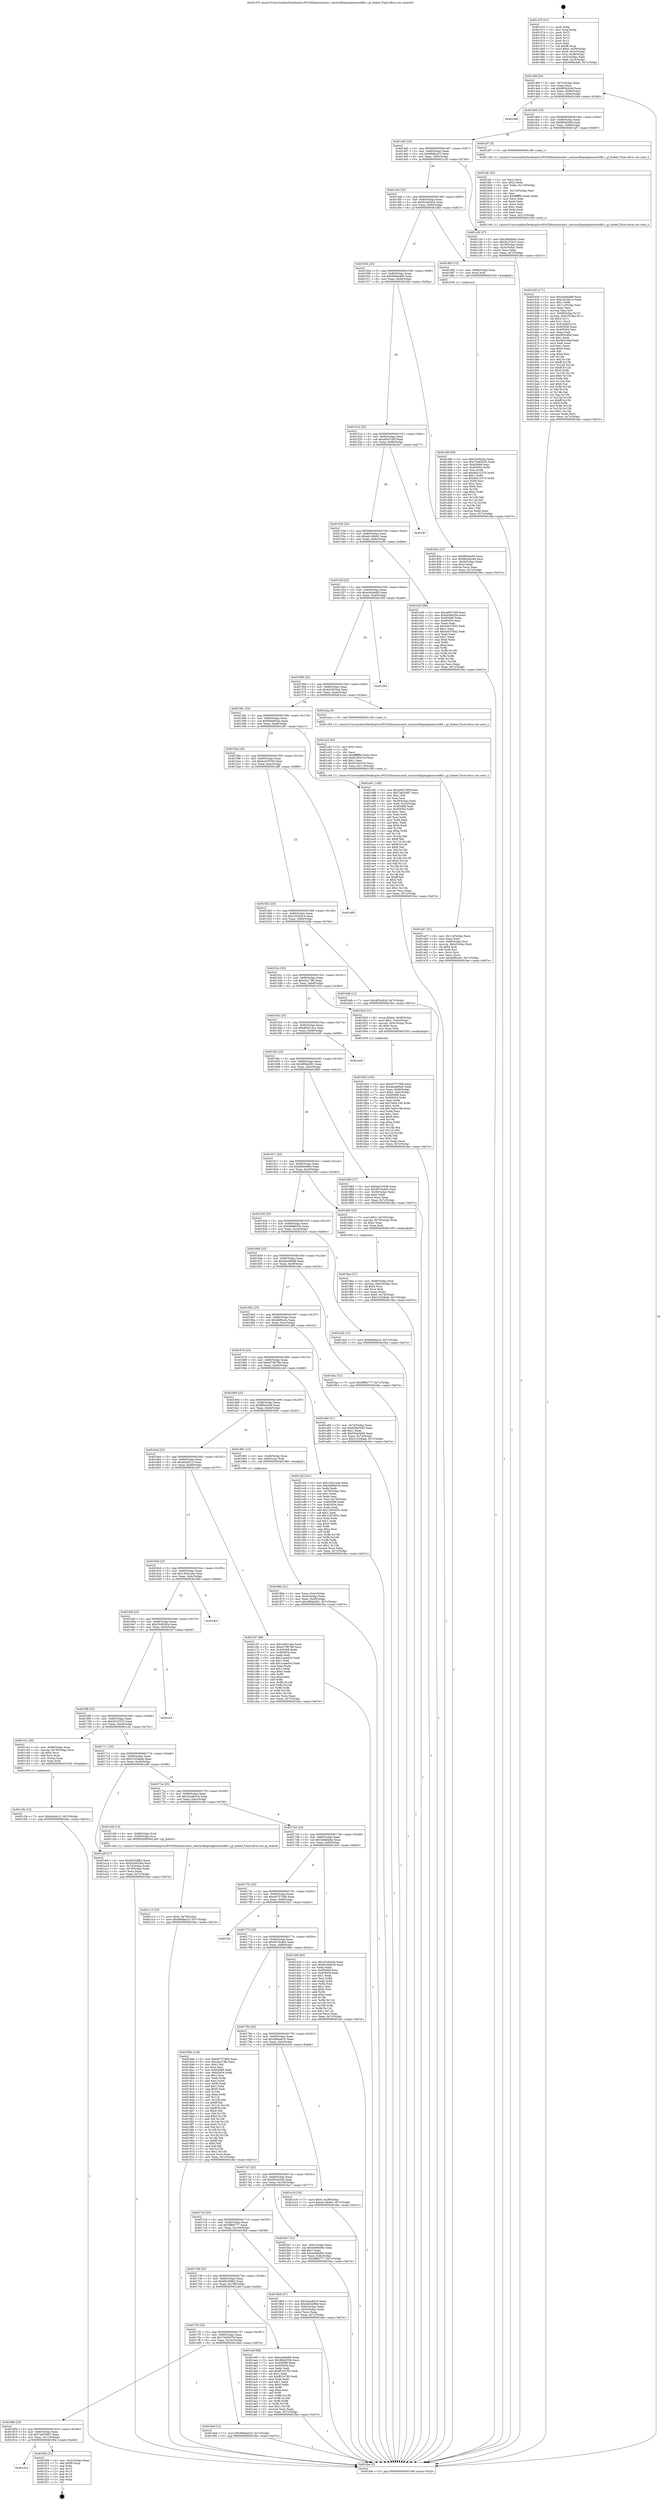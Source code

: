 digraph "0x401470" {
  label = "0x401470 (/mnt/c/Users/mathe/Desktop/tcc/POCII/binaries/extr_reactosdllopenglmesavbfill.c_gl_Indexf_Final-ollvm.out::main(0))"
  labelloc = "t"
  node[shape=record]

  Entry [label="",width=0.3,height=0.3,shape=circle,fillcolor=black,style=filled]
  "0x40149f" [label="{
     0x40149f [26]\l
     | [instrs]\l
     &nbsp;&nbsp;0x40149f \<+3\>: mov -0x7c(%rbp),%eax\l
     &nbsp;&nbsp;0x4014a2 \<+2\>: mov %eax,%ecx\l
     &nbsp;&nbsp;0x4014a4 \<+6\>: sub $0x883a3c6d,%ecx\l
     &nbsp;&nbsp;0x4014aa \<+3\>: mov %eax,-0x80(%rbp)\l
     &nbsp;&nbsp;0x4014ad \<+6\>: mov %ecx,-0x84(%rbp)\l
     &nbsp;&nbsp;0x4014b3 \<+6\>: je 0000000000401849 \<main+0x3d9\>\l
  }"]
  "0x401849" [label="{
     0x401849\l
  }", style=dashed]
  "0x4014b9" [label="{
     0x4014b9 [25]\l
     | [instrs]\l
     &nbsp;&nbsp;0x4014b9 \<+5\>: jmp 00000000004014be \<main+0x4e\>\l
     &nbsp;&nbsp;0x4014be \<+3\>: mov -0x80(%rbp),%eax\l
     &nbsp;&nbsp;0x4014c1 \<+5\>: sub $0x88d205fe,%eax\l
     &nbsp;&nbsp;0x4014c6 \<+6\>: mov %eax,-0x88(%rbp)\l
     &nbsp;&nbsp;0x4014cc \<+6\>: je 0000000000401af7 \<main+0x687\>\l
  }"]
  Exit [label="",width=0.3,height=0.3,shape=circle,fillcolor=black,style=filled,peripheries=2]
  "0x401af7" [label="{
     0x401af7 [5]\l
     | [instrs]\l
     &nbsp;&nbsp;0x401af7 \<+5\>: call 0000000000401160 \<next_i\>\l
     | [calls]\l
     &nbsp;&nbsp;0x401160 \{1\} (/mnt/c/Users/mathe/Desktop/tcc/POCII/binaries/extr_reactosdllopenglmesavbfill.c_gl_Indexf_Final-ollvm.out::next_i)\l
  }"]
  "0x4014d2" [label="{
     0x4014d2 [25]\l
     | [instrs]\l
     &nbsp;&nbsp;0x4014d2 \<+5\>: jmp 00000000004014d7 \<main+0x67\>\l
     &nbsp;&nbsp;0x4014d7 \<+3\>: mov -0x80(%rbp),%eax\l
     &nbsp;&nbsp;0x4014da \<+5\>: sub $0x89dfae23,%eax\l
     &nbsp;&nbsp;0x4014df \<+6\>: mov %eax,-0x8c(%rbp)\l
     &nbsp;&nbsp;0x4014e5 \<+6\>: je 0000000000401c26 \<main+0x7b6\>\l
  }"]
  "0x401824" [label="{
     0x401824\l
  }", style=dashed]
  "0x401c26" [label="{
     0x401c26 [27]\l
     | [instrs]\l
     &nbsp;&nbsp;0x401c26 \<+5\>: mov $0x3e6dde0a,%eax\l
     &nbsp;&nbsp;0x401c2b \<+5\>: mov $0x2fc33323,%ecx\l
     &nbsp;&nbsp;0x401c30 \<+3\>: mov -0x78(%rbp),%edx\l
     &nbsp;&nbsp;0x401c33 \<+3\>: cmp -0x5c(%rbp),%edx\l
     &nbsp;&nbsp;0x401c36 \<+3\>: cmovl %ecx,%eax\l
     &nbsp;&nbsp;0x401c39 \<+3\>: mov %eax,-0x7c(%rbp)\l
     &nbsp;&nbsp;0x401c3c \<+5\>: jmp 0000000000401fee \<main+0xb7e\>\l
  }"]
  "0x4014eb" [label="{
     0x4014eb [25]\l
     | [instrs]\l
     &nbsp;&nbsp;0x4014eb \<+5\>: jmp 00000000004014f0 \<main+0x80\>\l
     &nbsp;&nbsp;0x4014f0 \<+3\>: mov -0x80(%rbp),%eax\l
     &nbsp;&nbsp;0x4014f3 \<+5\>: sub $0x8c30d454,%eax\l
     &nbsp;&nbsp;0x4014f8 \<+6\>: mov %eax,-0x90(%rbp)\l
     &nbsp;&nbsp;0x4014fe \<+6\>: je 0000000000401d83 \<main+0x913\>\l
  }"]
  "0x401f0d" [label="{
     0x401f0d [21]\l
     | [instrs]\l
     &nbsp;&nbsp;0x401f0d \<+3\>: mov -0x2c(%rbp),%eax\l
     &nbsp;&nbsp;0x401f10 \<+7\>: add $0xf8,%rsp\l
     &nbsp;&nbsp;0x401f17 \<+1\>: pop %rbx\l
     &nbsp;&nbsp;0x401f18 \<+2\>: pop %r12\l
     &nbsp;&nbsp;0x401f1a \<+2\>: pop %r13\l
     &nbsp;&nbsp;0x401f1c \<+2\>: pop %r14\l
     &nbsp;&nbsp;0x401f1e \<+2\>: pop %r15\l
     &nbsp;&nbsp;0x401f20 \<+1\>: pop %rbp\l
     &nbsp;&nbsp;0x401f21 \<+1\>: ret\l
  }"]
  "0x401d83" [label="{
     0x401d83 [12]\l
     | [instrs]\l
     &nbsp;&nbsp;0x401d83 \<+4\>: mov -0x68(%rbp),%rax\l
     &nbsp;&nbsp;0x401d87 \<+3\>: mov %rax,%rdi\l
     &nbsp;&nbsp;0x401d8a \<+5\>: call 0000000000401030 \<free@plt\>\l
     | [calls]\l
     &nbsp;&nbsp;0x401030 \{1\} (unknown)\l
  }"]
  "0x401504" [label="{
     0x401504 [25]\l
     | [instrs]\l
     &nbsp;&nbsp;0x401504 \<+5\>: jmp 0000000000401509 \<main+0x99\>\l
     &nbsp;&nbsp;0x401509 \<+3\>: mov -0x80(%rbp),%eax\l
     &nbsp;&nbsp;0x40150c \<+5\>: sub $0x9496edd0,%eax\l
     &nbsp;&nbsp;0x401511 \<+6\>: mov %eax,-0x94(%rbp)\l
     &nbsp;&nbsp;0x401517 \<+6\>: je 000000000040182e \<main+0x3be\>\l
  }"]
  "0x40180b" [label="{
     0x40180b [25]\l
     | [instrs]\l
     &nbsp;&nbsp;0x40180b \<+5\>: jmp 0000000000401810 \<main+0x3a0\>\l
     &nbsp;&nbsp;0x401810 \<+3\>: mov -0x80(%rbp),%eax\l
     &nbsp;&nbsp;0x401813 \<+5\>: sub $0x7a6539d7,%eax\l
     &nbsp;&nbsp;0x401818 \<+6\>: mov %eax,-0x110(%rbp)\l
     &nbsp;&nbsp;0x40181e \<+6\>: je 0000000000401f0d \<main+0xa9d\>\l
  }"]
  "0x40182e" [label="{
     0x40182e [27]\l
     | [instrs]\l
     &nbsp;&nbsp;0x40182e \<+5\>: mov $0xf850ae58,%eax\l
     &nbsp;&nbsp;0x401833 \<+5\>: mov $0x883a3c6d,%ecx\l
     &nbsp;&nbsp;0x401838 \<+3\>: mov -0x34(%rbp),%edx\l
     &nbsp;&nbsp;0x40183b \<+3\>: cmp $0x2,%edx\l
     &nbsp;&nbsp;0x40183e \<+3\>: cmovne %ecx,%eax\l
     &nbsp;&nbsp;0x401841 \<+3\>: mov %eax,-0x7c(%rbp)\l
     &nbsp;&nbsp;0x401844 \<+5\>: jmp 0000000000401fee \<main+0xb7e\>\l
  }"]
  "0x40151d" [label="{
     0x40151d [25]\l
     | [instrs]\l
     &nbsp;&nbsp;0x40151d \<+5\>: jmp 0000000000401522 \<main+0xb2\>\l
     &nbsp;&nbsp;0x401522 \<+3\>: mov -0x80(%rbp),%eax\l
     &nbsp;&nbsp;0x401525 \<+5\>: sub $0xa0837d5f,%eax\l
     &nbsp;&nbsp;0x40152a \<+6\>: mov %eax,-0x98(%rbp)\l
     &nbsp;&nbsp;0x401530 \<+6\>: je 0000000000401fe7 \<main+0xb77\>\l
  }"]
  "0x401fee" [label="{
     0x401fee [5]\l
     | [instrs]\l
     &nbsp;&nbsp;0x401fee \<+5\>: jmp 000000000040149f \<main+0x2f\>\l
  }"]
  "0x401470" [label="{
     0x401470 [47]\l
     | [instrs]\l
     &nbsp;&nbsp;0x401470 \<+1\>: push %rbp\l
     &nbsp;&nbsp;0x401471 \<+3\>: mov %rsp,%rbp\l
     &nbsp;&nbsp;0x401474 \<+2\>: push %r15\l
     &nbsp;&nbsp;0x401476 \<+2\>: push %r14\l
     &nbsp;&nbsp;0x401478 \<+2\>: push %r13\l
     &nbsp;&nbsp;0x40147a \<+2\>: push %r12\l
     &nbsp;&nbsp;0x40147c \<+1\>: push %rbx\l
     &nbsp;&nbsp;0x40147d \<+7\>: sub $0xf8,%rsp\l
     &nbsp;&nbsp;0x401484 \<+7\>: movl $0x0,-0x38(%rbp)\l
     &nbsp;&nbsp;0x40148b \<+3\>: mov %edi,-0x3c(%rbp)\l
     &nbsp;&nbsp;0x40148e \<+4\>: mov %rsi,-0x48(%rbp)\l
     &nbsp;&nbsp;0x401492 \<+3\>: mov -0x3c(%rbp),%edi\l
     &nbsp;&nbsp;0x401495 \<+3\>: mov %edi,-0x34(%rbp)\l
     &nbsp;&nbsp;0x401498 \<+7\>: movl $0x9496edd0,-0x7c(%rbp)\l
  }"]
  "0x401ded" [label="{
     0x401ded [12]\l
     | [instrs]\l
     &nbsp;&nbsp;0x401ded \<+7\>: movl $0x498aeb1b,-0x7c(%rbp)\l
     &nbsp;&nbsp;0x401df4 \<+5\>: jmp 0000000000401fee \<main+0xb7e\>\l
  }"]
  "0x401fe7" [label="{
     0x401fe7\l
  }", style=dashed]
  "0x401536" [label="{
     0x401536 [25]\l
     | [instrs]\l
     &nbsp;&nbsp;0x401536 \<+5\>: jmp 000000000040153b \<main+0xcb\>\l
     &nbsp;&nbsp;0x40153b \<+3\>: mov -0x80(%rbp),%eax\l
     &nbsp;&nbsp;0x40153e \<+5\>: sub $0xab148445,%eax\l
     &nbsp;&nbsp;0x401543 \<+6\>: mov %eax,-0x9c(%rbp)\l
     &nbsp;&nbsp;0x401549 \<+6\>: je 0000000000401e29 \<main+0x9b9\>\l
  }"]
  "0x401d8f" [label="{
     0x401d8f [94]\l
     | [instrs]\l
     &nbsp;&nbsp;0x401d8f \<+5\>: mov $0x23c92b5a,%ecx\l
     &nbsp;&nbsp;0x401d94 \<+5\>: mov $0x75e65d7b,%edx\l
     &nbsp;&nbsp;0x401d99 \<+7\>: mov 0x405068,%esi\l
     &nbsp;&nbsp;0x401da0 \<+8\>: mov 0x405054,%r8d\l
     &nbsp;&nbsp;0x401da8 \<+3\>: mov %esi,%r9d\l
     &nbsp;&nbsp;0x401dab \<+7\>: add $0x46312570,%r9d\l
     &nbsp;&nbsp;0x401db2 \<+4\>: sub $0x1,%r9d\l
     &nbsp;&nbsp;0x401db6 \<+7\>: sub $0x46312570,%r9d\l
     &nbsp;&nbsp;0x401dbd \<+4\>: imul %r9d,%esi\l
     &nbsp;&nbsp;0x401dc1 \<+3\>: and $0x1,%esi\l
     &nbsp;&nbsp;0x401dc4 \<+3\>: cmp $0x0,%esi\l
     &nbsp;&nbsp;0x401dc7 \<+4\>: sete %r10b\l
     &nbsp;&nbsp;0x401dcb \<+4\>: cmp $0xa,%r8d\l
     &nbsp;&nbsp;0x401dcf \<+4\>: setl %r11b\l
     &nbsp;&nbsp;0x401dd3 \<+3\>: mov %r10b,%bl\l
     &nbsp;&nbsp;0x401dd6 \<+3\>: and %r11b,%bl\l
     &nbsp;&nbsp;0x401dd9 \<+3\>: xor %r11b,%r10b\l
     &nbsp;&nbsp;0x401ddc \<+3\>: or %r10b,%bl\l
     &nbsp;&nbsp;0x401ddf \<+3\>: test $0x1,%bl\l
     &nbsp;&nbsp;0x401de2 \<+3\>: cmovne %edx,%ecx\l
     &nbsp;&nbsp;0x401de5 \<+3\>: mov %ecx,-0x7c(%rbp)\l
     &nbsp;&nbsp;0x401de8 \<+5\>: jmp 0000000000401fee \<main+0xb7e\>\l
  }"]
  "0x401e29" [label="{
     0x401e29 [88]\l
     | [instrs]\l
     &nbsp;&nbsp;0x401e29 \<+5\>: mov $0xa0837d5f,%eax\l
     &nbsp;&nbsp;0x401e2e \<+5\>: mov $0xb64862ba,%ecx\l
     &nbsp;&nbsp;0x401e33 \<+7\>: mov 0x405068,%edx\l
     &nbsp;&nbsp;0x401e3a \<+7\>: mov 0x405054,%esi\l
     &nbsp;&nbsp;0x401e41 \<+2\>: mov %edx,%edi\l
     &nbsp;&nbsp;0x401e43 \<+6\>: sub $0x5ed376d2,%edi\l
     &nbsp;&nbsp;0x401e49 \<+3\>: sub $0x1,%edi\l
     &nbsp;&nbsp;0x401e4c \<+6\>: add $0x5ed376d2,%edi\l
     &nbsp;&nbsp;0x401e52 \<+3\>: imul %edi,%edx\l
     &nbsp;&nbsp;0x401e55 \<+3\>: and $0x1,%edx\l
     &nbsp;&nbsp;0x401e58 \<+3\>: cmp $0x0,%edx\l
     &nbsp;&nbsp;0x401e5b \<+4\>: sete %r8b\l
     &nbsp;&nbsp;0x401e5f \<+3\>: cmp $0xa,%esi\l
     &nbsp;&nbsp;0x401e62 \<+4\>: setl %r9b\l
     &nbsp;&nbsp;0x401e66 \<+3\>: mov %r8b,%r10b\l
     &nbsp;&nbsp;0x401e69 \<+3\>: and %r9b,%r10b\l
     &nbsp;&nbsp;0x401e6c \<+3\>: xor %r9b,%r8b\l
     &nbsp;&nbsp;0x401e6f \<+3\>: or %r8b,%r10b\l
     &nbsp;&nbsp;0x401e72 \<+4\>: test $0x1,%r10b\l
     &nbsp;&nbsp;0x401e76 \<+3\>: cmovne %ecx,%eax\l
     &nbsp;&nbsp;0x401e79 \<+3\>: mov %eax,-0x7c(%rbp)\l
     &nbsp;&nbsp;0x401e7c \<+5\>: jmp 0000000000401fee \<main+0xb7e\>\l
  }"]
  "0x40154f" [label="{
     0x40154f [25]\l
     | [instrs]\l
     &nbsp;&nbsp;0x40154f \<+5\>: jmp 0000000000401554 \<main+0xe4\>\l
     &nbsp;&nbsp;0x401554 \<+3\>: mov -0x80(%rbp),%eax\l
     &nbsp;&nbsp;0x401557 \<+5\>: sub $0xacb9ad89,%eax\l
     &nbsp;&nbsp;0x40155c \<+6\>: mov %eax,-0xa0(%rbp)\l
     &nbsp;&nbsp;0x401562 \<+6\>: je 0000000000401f58 \<main+0xae8\>\l
  }"]
  "0x401c5b" [label="{
     0x401c5b [12]\l
     | [instrs]\l
     &nbsp;&nbsp;0x401c5b \<+7\>: movl $0xeb2d412,-0x7c(%rbp)\l
     &nbsp;&nbsp;0x401c62 \<+5\>: jmp 0000000000401fee \<main+0xb7e\>\l
  }"]
  "0x401f58" [label="{
     0x401f58\l
  }", style=dashed]
  "0x401568" [label="{
     0x401568 [25]\l
     | [instrs]\l
     &nbsp;&nbsp;0x401568 \<+5\>: jmp 000000000040156d \<main+0xfd\>\l
     &nbsp;&nbsp;0x40156d \<+3\>: mov -0x80(%rbp),%eax\l
     &nbsp;&nbsp;0x401570 \<+5\>: sub $0xb2e953ed,%eax\l
     &nbsp;&nbsp;0x401575 \<+6\>: mov %eax,-0xa4(%rbp)\l
     &nbsp;&nbsp;0x40157b \<+6\>: je 0000000000401a2a \<main+0x5ba\>\l
  }"]
  "0x401c13" [label="{
     0x401c13 [19]\l
     | [instrs]\l
     &nbsp;&nbsp;0x401c13 \<+7\>: movl $0x0,-0x78(%rbp)\l
     &nbsp;&nbsp;0x401c1a \<+7\>: movl $0x89dfae23,-0x7c(%rbp)\l
     &nbsp;&nbsp;0x401c21 \<+5\>: jmp 0000000000401fee \<main+0xb7e\>\l
  }"]
  "0x401a2a" [label="{
     0x401a2a [5]\l
     | [instrs]\l
     &nbsp;&nbsp;0x401a2a \<+5\>: call 0000000000401160 \<next_i\>\l
     | [calls]\l
     &nbsp;&nbsp;0x401160 \{1\} (/mnt/c/Users/mathe/Desktop/tcc/POCII/binaries/extr_reactosdllopenglmesavbfill.c_gl_Indexf_Final-ollvm.out::next_i)\l
  }"]
  "0x401581" [label="{
     0x401581 [25]\l
     | [instrs]\l
     &nbsp;&nbsp;0x401581 \<+5\>: jmp 0000000000401586 \<main+0x116\>\l
     &nbsp;&nbsp;0x401586 \<+3\>: mov -0x80(%rbp),%eax\l
     &nbsp;&nbsp;0x401589 \<+5\>: sub $0xb64862ba,%eax\l
     &nbsp;&nbsp;0x40158e \<+6\>: mov %eax,-0xa8(%rbp)\l
     &nbsp;&nbsp;0x401594 \<+6\>: je 0000000000401e81 \<main+0xa11\>\l
  }"]
  "0x401b30" [label="{
     0x401b30 [171]\l
     | [instrs]\l
     &nbsp;&nbsp;0x401b30 \<+5\>: mov $0xacb9ad89,%ecx\l
     &nbsp;&nbsp;0x401b35 \<+5\>: mov $0xc2529a14,%edx\l
     &nbsp;&nbsp;0x401b3a \<+3\>: mov $0x1,%r8b\l
     &nbsp;&nbsp;0x401b3d \<+6\>: mov -0x11c(%rbp),%esi\l
     &nbsp;&nbsp;0x401b43 \<+3\>: imul %eax,%esi\l
     &nbsp;&nbsp;0x401b46 \<+3\>: movslq %esi,%r9\l
     &nbsp;&nbsp;0x401b49 \<+4\>: mov -0x68(%rbp),%r10\l
     &nbsp;&nbsp;0x401b4d \<+4\>: movslq -0x6c(%rbp),%r11\l
     &nbsp;&nbsp;0x401b51 \<+4\>: shl $0x4,%r11\l
     &nbsp;&nbsp;0x401b55 \<+3\>: add %r11,%r10\l
     &nbsp;&nbsp;0x401b58 \<+4\>: mov %r9,0x8(%r10)\l
     &nbsp;&nbsp;0x401b5c \<+7\>: mov 0x405068,%eax\l
     &nbsp;&nbsp;0x401b63 \<+7\>: mov 0x405054,%esi\l
     &nbsp;&nbsp;0x401b6a \<+2\>: mov %eax,%edi\l
     &nbsp;&nbsp;0x401b6c \<+6\>: add $0x905c4faf,%edi\l
     &nbsp;&nbsp;0x401b72 \<+3\>: sub $0x1,%edi\l
     &nbsp;&nbsp;0x401b75 \<+6\>: sub $0x905c4faf,%edi\l
     &nbsp;&nbsp;0x401b7b \<+3\>: imul %edi,%eax\l
     &nbsp;&nbsp;0x401b7e \<+3\>: and $0x1,%eax\l
     &nbsp;&nbsp;0x401b81 \<+3\>: cmp $0x0,%eax\l
     &nbsp;&nbsp;0x401b84 \<+3\>: sete %bl\l
     &nbsp;&nbsp;0x401b87 \<+3\>: cmp $0xa,%esi\l
     &nbsp;&nbsp;0x401b8a \<+4\>: setl %r14b\l
     &nbsp;&nbsp;0x401b8e \<+3\>: mov %bl,%r15b\l
     &nbsp;&nbsp;0x401b91 \<+4\>: xor $0xff,%r15b\l
     &nbsp;&nbsp;0x401b95 \<+3\>: mov %r14b,%r12b\l
     &nbsp;&nbsp;0x401b98 \<+4\>: xor $0xff,%r12b\l
     &nbsp;&nbsp;0x401b9c \<+4\>: xor $0x0,%r8b\l
     &nbsp;&nbsp;0x401ba0 \<+3\>: mov %r15b,%r13b\l
     &nbsp;&nbsp;0x401ba3 \<+4\>: and $0x0,%r13b\l
     &nbsp;&nbsp;0x401ba7 \<+3\>: and %r8b,%bl\l
     &nbsp;&nbsp;0x401baa \<+3\>: mov %r12b,%al\l
     &nbsp;&nbsp;0x401bad \<+2\>: and $0x0,%al\l
     &nbsp;&nbsp;0x401baf \<+3\>: and %r8b,%r14b\l
     &nbsp;&nbsp;0x401bb2 \<+3\>: or %bl,%r13b\l
     &nbsp;&nbsp;0x401bb5 \<+3\>: or %r14b,%al\l
     &nbsp;&nbsp;0x401bb8 \<+3\>: xor %al,%r13b\l
     &nbsp;&nbsp;0x401bbb \<+3\>: or %r12b,%r15b\l
     &nbsp;&nbsp;0x401bbe \<+4\>: xor $0xff,%r15b\l
     &nbsp;&nbsp;0x401bc2 \<+4\>: or $0x0,%r8b\l
     &nbsp;&nbsp;0x401bc6 \<+3\>: and %r8b,%r15b\l
     &nbsp;&nbsp;0x401bc9 \<+3\>: or %r15b,%r13b\l
     &nbsp;&nbsp;0x401bcc \<+4\>: test $0x1,%r13b\l
     &nbsp;&nbsp;0x401bd0 \<+3\>: cmovne %edx,%ecx\l
     &nbsp;&nbsp;0x401bd3 \<+3\>: mov %ecx,-0x7c(%rbp)\l
     &nbsp;&nbsp;0x401bd6 \<+5\>: jmp 0000000000401fee \<main+0xb7e\>\l
  }"]
  "0x401e81" [label="{
     0x401e81 [140]\l
     | [instrs]\l
     &nbsp;&nbsp;0x401e81 \<+5\>: mov $0xa0837d5f,%eax\l
     &nbsp;&nbsp;0x401e86 \<+5\>: mov $0x7a6539d7,%ecx\l
     &nbsp;&nbsp;0x401e8b \<+2\>: mov $0x1,%dl\l
     &nbsp;&nbsp;0x401e8d \<+2\>: xor %esi,%esi\l
     &nbsp;&nbsp;0x401e8f \<+3\>: mov -0x38(%rbp),%edi\l
     &nbsp;&nbsp;0x401e92 \<+3\>: mov %edi,-0x2c(%rbp)\l
     &nbsp;&nbsp;0x401e95 \<+7\>: mov 0x405068,%edi\l
     &nbsp;&nbsp;0x401e9c \<+8\>: mov 0x405054,%r8d\l
     &nbsp;&nbsp;0x401ea4 \<+3\>: sub $0x1,%esi\l
     &nbsp;&nbsp;0x401ea7 \<+3\>: mov %edi,%r9d\l
     &nbsp;&nbsp;0x401eaa \<+3\>: add %esi,%r9d\l
     &nbsp;&nbsp;0x401ead \<+4\>: imul %r9d,%edi\l
     &nbsp;&nbsp;0x401eb1 \<+3\>: and $0x1,%edi\l
     &nbsp;&nbsp;0x401eb4 \<+3\>: cmp $0x0,%edi\l
     &nbsp;&nbsp;0x401eb7 \<+4\>: sete %r10b\l
     &nbsp;&nbsp;0x401ebb \<+4\>: cmp $0xa,%r8d\l
     &nbsp;&nbsp;0x401ebf \<+4\>: setl %r11b\l
     &nbsp;&nbsp;0x401ec3 \<+3\>: mov %r10b,%bl\l
     &nbsp;&nbsp;0x401ec6 \<+3\>: xor $0xff,%bl\l
     &nbsp;&nbsp;0x401ec9 \<+3\>: mov %r11b,%r14b\l
     &nbsp;&nbsp;0x401ecc \<+4\>: xor $0xff,%r14b\l
     &nbsp;&nbsp;0x401ed0 \<+3\>: xor $0x0,%dl\l
     &nbsp;&nbsp;0x401ed3 \<+3\>: mov %bl,%r15b\l
     &nbsp;&nbsp;0x401ed6 \<+4\>: and $0x0,%r15b\l
     &nbsp;&nbsp;0x401eda \<+3\>: and %dl,%r10b\l
     &nbsp;&nbsp;0x401edd \<+3\>: mov %r14b,%r12b\l
     &nbsp;&nbsp;0x401ee0 \<+4\>: and $0x0,%r12b\l
     &nbsp;&nbsp;0x401ee4 \<+3\>: and %dl,%r11b\l
     &nbsp;&nbsp;0x401ee7 \<+3\>: or %r10b,%r15b\l
     &nbsp;&nbsp;0x401eea \<+3\>: or %r11b,%r12b\l
     &nbsp;&nbsp;0x401eed \<+3\>: xor %r12b,%r15b\l
     &nbsp;&nbsp;0x401ef0 \<+3\>: or %r14b,%bl\l
     &nbsp;&nbsp;0x401ef3 \<+3\>: xor $0xff,%bl\l
     &nbsp;&nbsp;0x401ef6 \<+3\>: or $0x0,%dl\l
     &nbsp;&nbsp;0x401ef9 \<+2\>: and %dl,%bl\l
     &nbsp;&nbsp;0x401efb \<+3\>: or %bl,%r15b\l
     &nbsp;&nbsp;0x401efe \<+4\>: test $0x1,%r15b\l
     &nbsp;&nbsp;0x401f02 \<+3\>: cmovne %ecx,%eax\l
     &nbsp;&nbsp;0x401f05 \<+3\>: mov %eax,-0x7c(%rbp)\l
     &nbsp;&nbsp;0x401f08 \<+5\>: jmp 0000000000401fee \<main+0xb7e\>\l
  }"]
  "0x40159a" [label="{
     0x40159a [25]\l
     | [instrs]\l
     &nbsp;&nbsp;0x40159a \<+5\>: jmp 000000000040159f \<main+0x12f\>\l
     &nbsp;&nbsp;0x40159f \<+3\>: mov -0x80(%rbp),%eax\l
     &nbsp;&nbsp;0x4015a2 \<+5\>: sub $0xba535559,%eax\l
     &nbsp;&nbsp;0x4015a7 \<+6\>: mov %eax,-0xac(%rbp)\l
     &nbsp;&nbsp;0x4015ad \<+6\>: je 0000000000401df9 \<main+0x989\>\l
  }"]
  "0x401afc" [label="{
     0x401afc [52]\l
     | [instrs]\l
     &nbsp;&nbsp;0x401afc \<+2\>: xor %ecx,%ecx\l
     &nbsp;&nbsp;0x401afe \<+5\>: mov $0x2,%edx\l
     &nbsp;&nbsp;0x401b03 \<+6\>: mov %edx,-0x118(%rbp)\l
     &nbsp;&nbsp;0x401b09 \<+1\>: cltd\l
     &nbsp;&nbsp;0x401b0a \<+6\>: mov -0x118(%rbp),%esi\l
     &nbsp;&nbsp;0x401b10 \<+2\>: idiv %esi\l
     &nbsp;&nbsp;0x401b12 \<+6\>: imul $0xfffffffe,%edx,%edx\l
     &nbsp;&nbsp;0x401b18 \<+2\>: mov %ecx,%edi\l
     &nbsp;&nbsp;0x401b1a \<+2\>: sub %edx,%edi\l
     &nbsp;&nbsp;0x401b1c \<+2\>: mov %ecx,%edx\l
     &nbsp;&nbsp;0x401b1e \<+3\>: sub $0x1,%edx\l
     &nbsp;&nbsp;0x401b21 \<+2\>: add %edx,%edi\l
     &nbsp;&nbsp;0x401b23 \<+2\>: sub %edi,%ecx\l
     &nbsp;&nbsp;0x401b25 \<+6\>: mov %ecx,-0x11c(%rbp)\l
     &nbsp;&nbsp;0x401b2b \<+5\>: call 0000000000401160 \<next_i\>\l
     | [calls]\l
     &nbsp;&nbsp;0x401160 \{1\} (/mnt/c/Users/mathe/Desktop/tcc/POCII/binaries/extr_reactosdllopenglmesavbfill.c_gl_Indexf_Final-ollvm.out::next_i)\l
  }"]
  "0x401df9" [label="{
     0x401df9\l
  }", style=dashed]
  "0x4015b3" [label="{
     0x4015b3 [25]\l
     | [instrs]\l
     &nbsp;&nbsp;0x4015b3 \<+5\>: jmp 00000000004015b8 \<main+0x148\>\l
     &nbsp;&nbsp;0x4015b8 \<+3\>: mov -0x80(%rbp),%eax\l
     &nbsp;&nbsp;0x4015bb \<+5\>: sub $0xc2529a14,%eax\l
     &nbsp;&nbsp;0x4015c0 \<+6\>: mov %eax,-0xb0(%rbp)\l
     &nbsp;&nbsp;0x4015c6 \<+6\>: je 0000000000401bdb \<main+0x76b\>\l
  }"]
  "0x4017f2" [label="{
     0x4017f2 [25]\l
     | [instrs]\l
     &nbsp;&nbsp;0x4017f2 \<+5\>: jmp 00000000004017f7 \<main+0x387\>\l
     &nbsp;&nbsp;0x4017f7 \<+3\>: mov -0x80(%rbp),%eax\l
     &nbsp;&nbsp;0x4017fa \<+5\>: sub $0x75e65d7b,%eax\l
     &nbsp;&nbsp;0x4017ff \<+6\>: mov %eax,-0x10c(%rbp)\l
     &nbsp;&nbsp;0x401805 \<+6\>: je 0000000000401ded \<main+0x97d\>\l
  }"]
  "0x401bdb" [label="{
     0x401bdb [12]\l
     | [instrs]\l
     &nbsp;&nbsp;0x401bdb \<+7\>: movl $0x4f24c92d,-0x7c(%rbp)\l
     &nbsp;&nbsp;0x401be2 \<+5\>: jmp 0000000000401fee \<main+0xb7e\>\l
  }"]
  "0x4015cc" [label="{
     0x4015cc [25]\l
     | [instrs]\l
     &nbsp;&nbsp;0x4015cc \<+5\>: jmp 00000000004015d1 \<main+0x161\>\l
     &nbsp;&nbsp;0x4015d1 \<+3\>: mov -0x80(%rbp),%eax\l
     &nbsp;&nbsp;0x4015d4 \<+5\>: sub $0xcba17ffa,%eax\l
     &nbsp;&nbsp;0x4015d9 \<+6\>: mov %eax,-0xb4(%rbp)\l
     &nbsp;&nbsp;0x4015df \<+6\>: je 0000000000401924 \<main+0x4b4\>\l
  }"]
  "0x401a9f" [label="{
     0x401a9f [88]\l
     | [instrs]\l
     &nbsp;&nbsp;0x401a9f \<+5\>: mov $0xacb9ad89,%eax\l
     &nbsp;&nbsp;0x401aa4 \<+5\>: mov $0x88d205fe,%ecx\l
     &nbsp;&nbsp;0x401aa9 \<+7\>: mov 0x405068,%edx\l
     &nbsp;&nbsp;0x401ab0 \<+7\>: mov 0x405054,%esi\l
     &nbsp;&nbsp;0x401ab7 \<+2\>: mov %edx,%edi\l
     &nbsp;&nbsp;0x401ab9 \<+6\>: add $0xff154765,%edi\l
     &nbsp;&nbsp;0x401abf \<+3\>: sub $0x1,%edi\l
     &nbsp;&nbsp;0x401ac2 \<+6\>: sub $0xff154765,%edi\l
     &nbsp;&nbsp;0x401ac8 \<+3\>: imul %edi,%edx\l
     &nbsp;&nbsp;0x401acb \<+3\>: and $0x1,%edx\l
     &nbsp;&nbsp;0x401ace \<+3\>: cmp $0x0,%edx\l
     &nbsp;&nbsp;0x401ad1 \<+4\>: sete %r8b\l
     &nbsp;&nbsp;0x401ad5 \<+3\>: cmp $0xa,%esi\l
     &nbsp;&nbsp;0x401ad8 \<+4\>: setl %r9b\l
     &nbsp;&nbsp;0x401adc \<+3\>: mov %r8b,%r10b\l
     &nbsp;&nbsp;0x401adf \<+3\>: and %r9b,%r10b\l
     &nbsp;&nbsp;0x401ae2 \<+3\>: xor %r9b,%r8b\l
     &nbsp;&nbsp;0x401ae5 \<+3\>: or %r8b,%r10b\l
     &nbsp;&nbsp;0x401ae8 \<+4\>: test $0x1,%r10b\l
     &nbsp;&nbsp;0x401aec \<+3\>: cmovne %ecx,%eax\l
     &nbsp;&nbsp;0x401aef \<+3\>: mov %eax,-0x7c(%rbp)\l
     &nbsp;&nbsp;0x401af2 \<+5\>: jmp 0000000000401fee \<main+0xb7e\>\l
  }"]
  "0x401924" [label="{
     0x401924 [31]\l
     | [instrs]\l
     &nbsp;&nbsp;0x401924 \<+8\>: movq $0x64,-0x58(%rbp)\l
     &nbsp;&nbsp;0x40192c \<+7\>: movl $0x1,-0x5c(%rbp)\l
     &nbsp;&nbsp;0x401933 \<+4\>: movslq -0x5c(%rbp),%rax\l
     &nbsp;&nbsp;0x401937 \<+4\>: shl $0x4,%rax\l
     &nbsp;&nbsp;0x40193b \<+3\>: mov %rax,%rdi\l
     &nbsp;&nbsp;0x40193e \<+5\>: call 0000000000401050 \<malloc@plt\>\l
     | [calls]\l
     &nbsp;&nbsp;0x401050 \{1\} (unknown)\l
  }"]
  "0x4015e5" [label="{
     0x4015e5 [25]\l
     | [instrs]\l
     &nbsp;&nbsp;0x4015e5 \<+5\>: jmp 00000000004015ea \<main+0x17a\>\l
     &nbsp;&nbsp;0x4015ea \<+3\>: mov -0x80(%rbp),%eax\l
     &nbsp;&nbsp;0x4015ed \<+5\>: sub $0xd8261d1e,%eax\l
     &nbsp;&nbsp;0x4015f2 \<+6\>: mov %eax,-0xb8(%rbp)\l
     &nbsp;&nbsp;0x4015f8 \<+6\>: je 0000000000401e05 \<main+0x995\>\l
  }"]
  "0x401a57" [label="{
     0x401a57 [41]\l
     | [instrs]\l
     &nbsp;&nbsp;0x401a57 \<+6\>: mov -0x114(%rbp),%ecx\l
     &nbsp;&nbsp;0x401a5d \<+3\>: imul %eax,%ecx\l
     &nbsp;&nbsp;0x401a60 \<+4\>: mov -0x68(%rbp),%rsi\l
     &nbsp;&nbsp;0x401a64 \<+4\>: movslq -0x6c(%rbp),%rdi\l
     &nbsp;&nbsp;0x401a68 \<+4\>: shl $0x4,%rdi\l
     &nbsp;&nbsp;0x401a6c \<+3\>: add %rdi,%rsi\l
     &nbsp;&nbsp;0x401a6f \<+3\>: mov (%rsi),%rsi\l
     &nbsp;&nbsp;0x401a72 \<+2\>: mov %ecx,(%rsi)\l
     &nbsp;&nbsp;0x401a74 \<+7\>: movl $0xdef9cc4c,-0x7c(%rbp)\l
     &nbsp;&nbsp;0x401a7b \<+5\>: jmp 0000000000401fee \<main+0xb7e\>\l
  }"]
  "0x401e05" [label="{
     0x401e05\l
  }", style=dashed]
  "0x4015fe" [label="{
     0x4015fe [25]\l
     | [instrs]\l
     &nbsp;&nbsp;0x4015fe \<+5\>: jmp 0000000000401603 \<main+0x193\>\l
     &nbsp;&nbsp;0x401603 \<+3\>: mov -0x80(%rbp),%eax\l
     &nbsp;&nbsp;0x401606 \<+5\>: sub $0xd89ab381,%eax\l
     &nbsp;&nbsp;0x40160b \<+6\>: mov %eax,-0xbc(%rbp)\l
     &nbsp;&nbsp;0x401611 \<+6\>: je 0000000000401883 \<main+0x413\>\l
  }"]
  "0x401a2f" [label="{
     0x401a2f [40]\l
     | [instrs]\l
     &nbsp;&nbsp;0x401a2f \<+5\>: mov $0x2,%ecx\l
     &nbsp;&nbsp;0x401a34 \<+1\>: cltd\l
     &nbsp;&nbsp;0x401a35 \<+2\>: idiv %ecx\l
     &nbsp;&nbsp;0x401a37 \<+6\>: imul $0xfffffffe,%edx,%ecx\l
     &nbsp;&nbsp;0x401a3d \<+6\>: add $0x910d2316,%ecx\l
     &nbsp;&nbsp;0x401a43 \<+3\>: add $0x1,%ecx\l
     &nbsp;&nbsp;0x401a46 \<+6\>: sub $0x910d2316,%ecx\l
     &nbsp;&nbsp;0x401a4c \<+6\>: mov %ecx,-0x114(%rbp)\l
     &nbsp;&nbsp;0x401a52 \<+5\>: call 0000000000401160 \<next_i\>\l
     | [calls]\l
     &nbsp;&nbsp;0x401160 \{1\} (/mnt/c/Users/mathe/Desktop/tcc/POCII/binaries/extr_reactosdllopenglmesavbfill.c_gl_Indexf_Final-ollvm.out::next_i)\l
  }"]
  "0x401883" [label="{
     0x401883 [27]\l
     | [instrs]\l
     &nbsp;&nbsp;0x401883 \<+5\>: mov $0xba535559,%eax\l
     &nbsp;&nbsp;0x401888 \<+5\>: mov $0x4974e463,%ecx\l
     &nbsp;&nbsp;0x40188d \<+3\>: mov -0x30(%rbp),%edx\l
     &nbsp;&nbsp;0x401890 \<+3\>: cmp $0x0,%edx\l
     &nbsp;&nbsp;0x401893 \<+3\>: cmove %ecx,%eax\l
     &nbsp;&nbsp;0x401896 \<+3\>: mov %eax,-0x7c(%rbp)\l
     &nbsp;&nbsp;0x401899 \<+5\>: jmp 0000000000401fee \<main+0xb7e\>\l
  }"]
  "0x401617" [label="{
     0x401617 [25]\l
     | [instrs]\l
     &nbsp;&nbsp;0x401617 \<+5\>: jmp 000000000040161c \<main+0x1ac\>\l
     &nbsp;&nbsp;0x40161c \<+3\>: mov -0x80(%rbp),%eax\l
     &nbsp;&nbsp;0x40161f \<+5\>: sub $0xdd3e499e,%eax\l
     &nbsp;&nbsp;0x401624 \<+6\>: mov %eax,-0xc0(%rbp)\l
     &nbsp;&nbsp;0x40162a \<+6\>: je 00000000004019d3 \<main+0x563\>\l
  }"]
  "0x4019ea" [label="{
     0x4019ea [37]\l
     | [instrs]\l
     &nbsp;&nbsp;0x4019ea \<+4\>: mov -0x68(%rbp),%rdi\l
     &nbsp;&nbsp;0x4019ee \<+4\>: movslq -0x6c(%rbp),%rcx\l
     &nbsp;&nbsp;0x4019f2 \<+4\>: shl $0x4,%rcx\l
     &nbsp;&nbsp;0x4019f6 \<+3\>: add %rcx,%rdi\l
     &nbsp;&nbsp;0x4019f9 \<+3\>: mov %rax,(%rdi)\l
     &nbsp;&nbsp;0x4019fc \<+7\>: movl $0x0,-0x74(%rbp)\l
     &nbsp;&nbsp;0x401a03 \<+7\>: movl $0x31624bab,-0x7c(%rbp)\l
     &nbsp;&nbsp;0x401a0a \<+5\>: jmp 0000000000401fee \<main+0xb7e\>\l
  }"]
  "0x4019d3" [label="{
     0x4019d3 [23]\l
     | [instrs]\l
     &nbsp;&nbsp;0x4019d3 \<+7\>: movl $0x1,-0x70(%rbp)\l
     &nbsp;&nbsp;0x4019da \<+4\>: movslq -0x70(%rbp),%rax\l
     &nbsp;&nbsp;0x4019de \<+4\>: shl $0x2,%rax\l
     &nbsp;&nbsp;0x4019e2 \<+3\>: mov %rax,%rdi\l
     &nbsp;&nbsp;0x4019e5 \<+5\>: call 0000000000401050 \<malloc@plt\>\l
     | [calls]\l
     &nbsp;&nbsp;0x401050 \{1\} (unknown)\l
  }"]
  "0x401630" [label="{
     0x401630 [25]\l
     | [instrs]\l
     &nbsp;&nbsp;0x401630 \<+5\>: jmp 0000000000401635 \<main+0x1c5\>\l
     &nbsp;&nbsp;0x401635 \<+3\>: mov -0x80(%rbp),%eax\l
     &nbsp;&nbsp;0x401638 \<+5\>: sub $0xdd98d33a,%eax\l
     &nbsp;&nbsp;0x40163d \<+6\>: mov %eax,-0xc4(%rbp)\l
     &nbsp;&nbsp;0x401643 \<+6\>: je 0000000000401d24 \<main+0x8b4\>\l
  }"]
  "0x4017d9" [label="{
     0x4017d9 [25]\l
     | [instrs]\l
     &nbsp;&nbsp;0x4017d9 \<+5\>: jmp 00000000004017de \<main+0x36e\>\l
     &nbsp;&nbsp;0x4017de \<+3\>: mov -0x80(%rbp),%eax\l
     &nbsp;&nbsp;0x4017e1 \<+5\>: sub $0x6b250fb2,%eax\l
     &nbsp;&nbsp;0x4017e6 \<+6\>: mov %eax,-0x108(%rbp)\l
     &nbsp;&nbsp;0x4017ec \<+6\>: je 0000000000401a9f \<main+0x62f\>\l
  }"]
  "0x401d24" [label="{
     0x401d24 [12]\l
     | [instrs]\l
     &nbsp;&nbsp;0x401d24 \<+7\>: movl $0x89dfae23,-0x7c(%rbp)\l
     &nbsp;&nbsp;0x401d2b \<+5\>: jmp 0000000000401fee \<main+0xb7e\>\l
  }"]
  "0x401649" [label="{
     0x401649 [25]\l
     | [instrs]\l
     &nbsp;&nbsp;0x401649 \<+5\>: jmp 000000000040164e \<main+0x1de\>\l
     &nbsp;&nbsp;0x40164e \<+3\>: mov -0x80(%rbp),%eax\l
     &nbsp;&nbsp;0x401651 \<+5\>: sub $0xdea489a8,%eax\l
     &nbsp;&nbsp;0x401656 \<+6\>: mov %eax,-0xc8(%rbp)\l
     &nbsp;&nbsp;0x40165c \<+6\>: je 00000000004019ac \<main+0x53c\>\l
  }"]
  "0x4019b8" [label="{
     0x4019b8 [27]\l
     | [instrs]\l
     &nbsp;&nbsp;0x4019b8 \<+5\>: mov $0x32aa8418,%eax\l
     &nbsp;&nbsp;0x4019bd \<+5\>: mov $0xdd3e499e,%ecx\l
     &nbsp;&nbsp;0x4019c2 \<+3\>: mov -0x6c(%rbp),%edx\l
     &nbsp;&nbsp;0x4019c5 \<+3\>: cmp -0x5c(%rbp),%edx\l
     &nbsp;&nbsp;0x4019c8 \<+3\>: cmovl %ecx,%eax\l
     &nbsp;&nbsp;0x4019cb \<+3\>: mov %eax,-0x7c(%rbp)\l
     &nbsp;&nbsp;0x4019ce \<+5\>: jmp 0000000000401fee \<main+0xb7e\>\l
  }"]
  "0x4019ac" [label="{
     0x4019ac [12]\l
     | [instrs]\l
     &nbsp;&nbsp;0x4019ac \<+7\>: movl $0x5ff84777,-0x7c(%rbp)\l
     &nbsp;&nbsp;0x4019b3 \<+5\>: jmp 0000000000401fee \<main+0xb7e\>\l
  }"]
  "0x401662" [label="{
     0x401662 [25]\l
     | [instrs]\l
     &nbsp;&nbsp;0x401662 \<+5\>: jmp 0000000000401667 \<main+0x1f7\>\l
     &nbsp;&nbsp;0x401667 \<+3\>: mov -0x80(%rbp),%eax\l
     &nbsp;&nbsp;0x40166a \<+5\>: sub $0xdef9cc4c,%eax\l
     &nbsp;&nbsp;0x40166f \<+6\>: mov %eax,-0xcc(%rbp)\l
     &nbsp;&nbsp;0x401675 \<+6\>: je 0000000000401a80 \<main+0x610\>\l
  }"]
  "0x4017c0" [label="{
     0x4017c0 [25]\l
     | [instrs]\l
     &nbsp;&nbsp;0x4017c0 \<+5\>: jmp 00000000004017c5 \<main+0x355\>\l
     &nbsp;&nbsp;0x4017c5 \<+3\>: mov -0x80(%rbp),%eax\l
     &nbsp;&nbsp;0x4017c8 \<+5\>: sub $0x5ff84777,%eax\l
     &nbsp;&nbsp;0x4017cd \<+6\>: mov %eax,-0x104(%rbp)\l
     &nbsp;&nbsp;0x4017d3 \<+6\>: je 00000000004019b8 \<main+0x548\>\l
  }"]
  "0x401a80" [label="{
     0x401a80 [31]\l
     | [instrs]\l
     &nbsp;&nbsp;0x401a80 \<+3\>: mov -0x74(%rbp),%eax\l
     &nbsp;&nbsp;0x401a83 \<+5\>: sub $0x65da5b40,%eax\l
     &nbsp;&nbsp;0x401a88 \<+3\>: add $0x1,%eax\l
     &nbsp;&nbsp;0x401a8b \<+5\>: add $0x65da5b40,%eax\l
     &nbsp;&nbsp;0x401a90 \<+3\>: mov %eax,-0x74(%rbp)\l
     &nbsp;&nbsp;0x401a93 \<+7\>: movl $0x31624bab,-0x7c(%rbp)\l
     &nbsp;&nbsp;0x401a9a \<+5\>: jmp 0000000000401fee \<main+0xb7e\>\l
  }"]
  "0x40167b" [label="{
     0x40167b [25]\l
     | [instrs]\l
     &nbsp;&nbsp;0x40167b \<+5\>: jmp 0000000000401680 \<main+0x210\>\l
     &nbsp;&nbsp;0x401680 \<+3\>: mov -0x80(%rbp),%eax\l
     &nbsp;&nbsp;0x401683 \<+5\>: sub $0xe5796786,%eax\l
     &nbsp;&nbsp;0x401688 \<+6\>: mov %eax,-0xd0(%rbp)\l
     &nbsp;&nbsp;0x40168e \<+6\>: je 0000000000401cbf \<main+0x84f\>\l
  }"]
  "0x401be7" [label="{
     0x401be7 [31]\l
     | [instrs]\l
     &nbsp;&nbsp;0x401be7 \<+3\>: mov -0x6c(%rbp),%eax\l
     &nbsp;&nbsp;0x401bea \<+5\>: sub $0xee9dbd6c,%eax\l
     &nbsp;&nbsp;0x401bef \<+3\>: add $0x1,%eax\l
     &nbsp;&nbsp;0x401bf2 \<+5\>: add $0xee9dbd6c,%eax\l
     &nbsp;&nbsp;0x401bf7 \<+3\>: mov %eax,-0x6c(%rbp)\l
     &nbsp;&nbsp;0x401bfa \<+7\>: movl $0x5ff84777,-0x7c(%rbp)\l
     &nbsp;&nbsp;0x401c01 \<+5\>: jmp 0000000000401fee \<main+0xb7e\>\l
  }"]
  "0x401cbf" [label="{
     0x401cbf [101]\l
     | [instrs]\l
     &nbsp;&nbsp;0x401cbf \<+5\>: mov $0x14041a4e,%eax\l
     &nbsp;&nbsp;0x401cc4 \<+5\>: mov $0xdd98d33a,%ecx\l
     &nbsp;&nbsp;0x401cc9 \<+2\>: xor %edx,%edx\l
     &nbsp;&nbsp;0x401ccb \<+3\>: mov -0x78(%rbp),%esi\l
     &nbsp;&nbsp;0x401cce \<+3\>: sub $0x1,%edx\l
     &nbsp;&nbsp;0x401cd1 \<+2\>: sub %edx,%esi\l
     &nbsp;&nbsp;0x401cd3 \<+3\>: mov %esi,-0x78(%rbp)\l
     &nbsp;&nbsp;0x401cd6 \<+7\>: mov 0x405068,%edx\l
     &nbsp;&nbsp;0x401cdd \<+7\>: mov 0x405054,%esi\l
     &nbsp;&nbsp;0x401ce4 \<+2\>: mov %edx,%edi\l
     &nbsp;&nbsp;0x401ce6 \<+6\>: add $0x1345455c,%edi\l
     &nbsp;&nbsp;0x401cec \<+3\>: sub $0x1,%edi\l
     &nbsp;&nbsp;0x401cef \<+6\>: sub $0x1345455c,%edi\l
     &nbsp;&nbsp;0x401cf5 \<+3\>: imul %edi,%edx\l
     &nbsp;&nbsp;0x401cf8 \<+3\>: and $0x1,%edx\l
     &nbsp;&nbsp;0x401cfb \<+3\>: cmp $0x0,%edx\l
     &nbsp;&nbsp;0x401cfe \<+4\>: sete %r8b\l
     &nbsp;&nbsp;0x401d02 \<+3\>: cmp $0xa,%esi\l
     &nbsp;&nbsp;0x401d05 \<+4\>: setl %r9b\l
     &nbsp;&nbsp;0x401d09 \<+3\>: mov %r8b,%r10b\l
     &nbsp;&nbsp;0x401d0c \<+3\>: and %r9b,%r10b\l
     &nbsp;&nbsp;0x401d0f \<+3\>: xor %r9b,%r8b\l
     &nbsp;&nbsp;0x401d12 \<+3\>: or %r8b,%r10b\l
     &nbsp;&nbsp;0x401d15 \<+4\>: test $0x1,%r10b\l
     &nbsp;&nbsp;0x401d19 \<+3\>: cmovne %ecx,%eax\l
     &nbsp;&nbsp;0x401d1c \<+3\>: mov %eax,-0x7c(%rbp)\l
     &nbsp;&nbsp;0x401d1f \<+5\>: jmp 0000000000401fee \<main+0xb7e\>\l
  }"]
  "0x401694" [label="{
     0x401694 [25]\l
     | [instrs]\l
     &nbsp;&nbsp;0x401694 \<+5\>: jmp 0000000000401699 \<main+0x229\>\l
     &nbsp;&nbsp;0x401699 \<+3\>: mov -0x80(%rbp),%eax\l
     &nbsp;&nbsp;0x40169c \<+5\>: sub $0xf850ae58,%eax\l
     &nbsp;&nbsp;0x4016a1 \<+6\>: mov %eax,-0xd4(%rbp)\l
     &nbsp;&nbsp;0x4016a7 \<+6\>: je 0000000000401861 \<main+0x3f1\>\l
  }"]
  "0x4017a7" [label="{
     0x4017a7 [25]\l
     | [instrs]\l
     &nbsp;&nbsp;0x4017a7 \<+5\>: jmp 00000000004017ac \<main+0x33c\>\l
     &nbsp;&nbsp;0x4017ac \<+3\>: mov -0x80(%rbp),%eax\l
     &nbsp;&nbsp;0x4017af \<+5\>: sub $0x4f24c92d,%eax\l
     &nbsp;&nbsp;0x4017b4 \<+6\>: mov %eax,-0x100(%rbp)\l
     &nbsp;&nbsp;0x4017ba \<+6\>: je 0000000000401be7 \<main+0x777\>\l
  }"]
  "0x401861" [label="{
     0x401861 [13]\l
     | [instrs]\l
     &nbsp;&nbsp;0x401861 \<+4\>: mov -0x48(%rbp),%rax\l
     &nbsp;&nbsp;0x401865 \<+4\>: mov 0x8(%rax),%rdi\l
     &nbsp;&nbsp;0x401869 \<+5\>: call 0000000000401060 \<atoi@plt\>\l
     | [calls]\l
     &nbsp;&nbsp;0x401060 \{1\} (unknown)\l
  }"]
  "0x4016ad" [label="{
     0x4016ad [25]\l
     | [instrs]\l
     &nbsp;&nbsp;0x4016ad \<+5\>: jmp 00000000004016b2 \<main+0x242\>\l
     &nbsp;&nbsp;0x4016b2 \<+3\>: mov -0x80(%rbp),%eax\l
     &nbsp;&nbsp;0x4016b5 \<+5\>: sub $0xeb2d412,%eax\l
     &nbsp;&nbsp;0x4016ba \<+6\>: mov %eax,-0xd8(%rbp)\l
     &nbsp;&nbsp;0x4016c0 \<+6\>: je 0000000000401c67 \<main+0x7f7\>\l
  }"]
  "0x40186e" [label="{
     0x40186e [21]\l
     | [instrs]\l
     &nbsp;&nbsp;0x40186e \<+3\>: mov %eax,-0x4c(%rbp)\l
     &nbsp;&nbsp;0x401871 \<+3\>: mov -0x4c(%rbp),%eax\l
     &nbsp;&nbsp;0x401874 \<+3\>: mov %eax,-0x30(%rbp)\l
     &nbsp;&nbsp;0x401877 \<+7\>: movl $0xd89ab381,-0x7c(%rbp)\l
     &nbsp;&nbsp;0x40187e \<+5\>: jmp 0000000000401fee \<main+0xb7e\>\l
  }"]
  "0x401e16" [label="{
     0x401e16 [19]\l
     | [instrs]\l
     &nbsp;&nbsp;0x401e16 \<+7\>: movl $0x0,-0x38(%rbp)\l
     &nbsp;&nbsp;0x401e1d \<+7\>: movl $0xab148445,-0x7c(%rbp)\l
     &nbsp;&nbsp;0x401e24 \<+5\>: jmp 0000000000401fee \<main+0xb7e\>\l
  }"]
  "0x401c67" [label="{
     0x401c67 [88]\l
     | [instrs]\l
     &nbsp;&nbsp;0x401c67 \<+5\>: mov $0x14041a4e,%eax\l
     &nbsp;&nbsp;0x401c6c \<+5\>: mov $0xe5796786,%ecx\l
     &nbsp;&nbsp;0x401c71 \<+7\>: mov 0x405068,%edx\l
     &nbsp;&nbsp;0x401c78 \<+7\>: mov 0x405054,%esi\l
     &nbsp;&nbsp;0x401c7f \<+2\>: mov %edx,%edi\l
     &nbsp;&nbsp;0x401c81 \<+6\>: sub $0x1caae5e3,%edi\l
     &nbsp;&nbsp;0x401c87 \<+3\>: sub $0x1,%edi\l
     &nbsp;&nbsp;0x401c8a \<+6\>: add $0x1caae5e3,%edi\l
     &nbsp;&nbsp;0x401c90 \<+3\>: imul %edi,%edx\l
     &nbsp;&nbsp;0x401c93 \<+3\>: and $0x1,%edx\l
     &nbsp;&nbsp;0x401c96 \<+3\>: cmp $0x0,%edx\l
     &nbsp;&nbsp;0x401c99 \<+4\>: sete %r8b\l
     &nbsp;&nbsp;0x401c9d \<+3\>: cmp $0xa,%esi\l
     &nbsp;&nbsp;0x401ca0 \<+4\>: setl %r9b\l
     &nbsp;&nbsp;0x401ca4 \<+3\>: mov %r8b,%r10b\l
     &nbsp;&nbsp;0x401ca7 \<+3\>: and %r9b,%r10b\l
     &nbsp;&nbsp;0x401caa \<+3\>: xor %r9b,%r8b\l
     &nbsp;&nbsp;0x401cad \<+3\>: or %r8b,%r10b\l
     &nbsp;&nbsp;0x401cb0 \<+4\>: test $0x1,%r10b\l
     &nbsp;&nbsp;0x401cb4 \<+3\>: cmovne %ecx,%eax\l
     &nbsp;&nbsp;0x401cb7 \<+3\>: mov %eax,-0x7c(%rbp)\l
     &nbsp;&nbsp;0x401cba \<+5\>: jmp 0000000000401fee \<main+0xb7e\>\l
  }"]
  "0x4016c6" [label="{
     0x4016c6 [25]\l
     | [instrs]\l
     &nbsp;&nbsp;0x4016c6 \<+5\>: jmp 00000000004016cb \<main+0x25b\>\l
     &nbsp;&nbsp;0x4016cb \<+3\>: mov -0x80(%rbp),%eax\l
     &nbsp;&nbsp;0x4016ce \<+5\>: sub $0x14041a4e,%eax\l
     &nbsp;&nbsp;0x4016d3 \<+6\>: mov %eax,-0xdc(%rbp)\l
     &nbsp;&nbsp;0x4016d9 \<+6\>: je 0000000000401fb0 \<main+0xb40\>\l
  }"]
  "0x401943" [label="{
     0x401943 [105]\l
     | [instrs]\l
     &nbsp;&nbsp;0x401943 \<+5\>: mov $0x40757589,%ecx\l
     &nbsp;&nbsp;0x401948 \<+5\>: mov $0xdea489a8,%edx\l
     &nbsp;&nbsp;0x40194d \<+4\>: mov %rax,-0x68(%rbp)\l
     &nbsp;&nbsp;0x401951 \<+7\>: movl $0x0,-0x6c(%rbp)\l
     &nbsp;&nbsp;0x401958 \<+7\>: mov 0x405068,%esi\l
     &nbsp;&nbsp;0x40195f \<+8\>: mov 0x405054,%r8d\l
     &nbsp;&nbsp;0x401967 \<+3\>: mov %esi,%r9d\l
     &nbsp;&nbsp;0x40196a \<+7\>: add $0x7e40c199,%r9d\l
     &nbsp;&nbsp;0x401971 \<+4\>: sub $0x1,%r9d\l
     &nbsp;&nbsp;0x401975 \<+7\>: sub $0x7e40c199,%r9d\l
     &nbsp;&nbsp;0x40197c \<+4\>: imul %r9d,%esi\l
     &nbsp;&nbsp;0x401980 \<+3\>: and $0x1,%esi\l
     &nbsp;&nbsp;0x401983 \<+3\>: cmp $0x0,%esi\l
     &nbsp;&nbsp;0x401986 \<+4\>: sete %r10b\l
     &nbsp;&nbsp;0x40198a \<+4\>: cmp $0xa,%r8d\l
     &nbsp;&nbsp;0x40198e \<+4\>: setl %r11b\l
     &nbsp;&nbsp;0x401992 \<+3\>: mov %r10b,%bl\l
     &nbsp;&nbsp;0x401995 \<+3\>: and %r11b,%bl\l
     &nbsp;&nbsp;0x401998 \<+3\>: xor %r11b,%r10b\l
     &nbsp;&nbsp;0x40199b \<+3\>: or %r10b,%bl\l
     &nbsp;&nbsp;0x40199e \<+3\>: test $0x1,%bl\l
     &nbsp;&nbsp;0x4019a1 \<+3\>: cmovne %edx,%ecx\l
     &nbsp;&nbsp;0x4019a4 \<+3\>: mov %ecx,-0x7c(%rbp)\l
     &nbsp;&nbsp;0x4019a7 \<+5\>: jmp 0000000000401fee \<main+0xb7e\>\l
  }"]
  "0x401fb0" [label="{
     0x401fb0\l
  }", style=dashed]
  "0x4016df" [label="{
     0x4016df [25]\l
     | [instrs]\l
     &nbsp;&nbsp;0x4016df \<+5\>: jmp 00000000004016e4 \<main+0x274\>\l
     &nbsp;&nbsp;0x4016e4 \<+3\>: mov -0x80(%rbp),%eax\l
     &nbsp;&nbsp;0x4016e7 \<+5\>: sub $0x23c92b5a,%eax\l
     &nbsp;&nbsp;0x4016ec \<+6\>: mov %eax,-0xe0(%rbp)\l
     &nbsp;&nbsp;0x4016f2 \<+6\>: je 0000000000401fcf \<main+0xb5f\>\l
  }"]
  "0x40178e" [label="{
     0x40178e [25]\l
     | [instrs]\l
     &nbsp;&nbsp;0x40178e \<+5\>: jmp 0000000000401793 \<main+0x323\>\l
     &nbsp;&nbsp;0x401793 \<+3\>: mov -0x80(%rbp),%eax\l
     &nbsp;&nbsp;0x401796 \<+5\>: sub $0x498aeb1b,%eax\l
     &nbsp;&nbsp;0x40179b \<+6\>: mov %eax,-0xfc(%rbp)\l
     &nbsp;&nbsp;0x4017a1 \<+6\>: je 0000000000401e16 \<main+0x9a6\>\l
  }"]
  "0x401fcf" [label="{
     0x401fcf\l
  }", style=dashed]
  "0x4016f8" [label="{
     0x4016f8 [25]\l
     | [instrs]\l
     &nbsp;&nbsp;0x4016f8 \<+5\>: jmp 00000000004016fd \<main+0x28d\>\l
     &nbsp;&nbsp;0x4016fd \<+3\>: mov -0x80(%rbp),%eax\l
     &nbsp;&nbsp;0x401700 \<+5\>: sub $0x2fc33323,%eax\l
     &nbsp;&nbsp;0x401705 \<+6\>: mov %eax,-0xe4(%rbp)\l
     &nbsp;&nbsp;0x40170b \<+6\>: je 0000000000401c41 \<main+0x7d1\>\l
  }"]
  "0x40189e" [label="{
     0x40189e [134]\l
     | [instrs]\l
     &nbsp;&nbsp;0x40189e \<+5\>: mov $0x40757589,%eax\l
     &nbsp;&nbsp;0x4018a3 \<+5\>: mov $0xcba17ffa,%ecx\l
     &nbsp;&nbsp;0x4018a8 \<+2\>: mov $0x1,%dl\l
     &nbsp;&nbsp;0x4018aa \<+2\>: xor %esi,%esi\l
     &nbsp;&nbsp;0x4018ac \<+7\>: mov 0x405068,%edi\l
     &nbsp;&nbsp;0x4018b3 \<+8\>: mov 0x405054,%r8d\l
     &nbsp;&nbsp;0x4018bb \<+3\>: sub $0x1,%esi\l
     &nbsp;&nbsp;0x4018be \<+3\>: mov %edi,%r9d\l
     &nbsp;&nbsp;0x4018c1 \<+3\>: add %esi,%r9d\l
     &nbsp;&nbsp;0x4018c4 \<+4\>: imul %r9d,%edi\l
     &nbsp;&nbsp;0x4018c8 \<+3\>: and $0x1,%edi\l
     &nbsp;&nbsp;0x4018cb \<+3\>: cmp $0x0,%edi\l
     &nbsp;&nbsp;0x4018ce \<+4\>: sete %r10b\l
     &nbsp;&nbsp;0x4018d2 \<+4\>: cmp $0xa,%r8d\l
     &nbsp;&nbsp;0x4018d6 \<+4\>: setl %r11b\l
     &nbsp;&nbsp;0x4018da \<+3\>: mov %r10b,%bl\l
     &nbsp;&nbsp;0x4018dd \<+3\>: xor $0xff,%bl\l
     &nbsp;&nbsp;0x4018e0 \<+3\>: mov %r11b,%r14b\l
     &nbsp;&nbsp;0x4018e3 \<+4\>: xor $0xff,%r14b\l
     &nbsp;&nbsp;0x4018e7 \<+3\>: xor $0x0,%dl\l
     &nbsp;&nbsp;0x4018ea \<+3\>: mov %bl,%r15b\l
     &nbsp;&nbsp;0x4018ed \<+4\>: and $0x0,%r15b\l
     &nbsp;&nbsp;0x4018f1 \<+3\>: and %dl,%r10b\l
     &nbsp;&nbsp;0x4018f4 \<+3\>: mov %r14b,%r12b\l
     &nbsp;&nbsp;0x4018f7 \<+4\>: and $0x0,%r12b\l
     &nbsp;&nbsp;0x4018fb \<+3\>: and %dl,%r11b\l
     &nbsp;&nbsp;0x4018fe \<+3\>: or %r10b,%r15b\l
     &nbsp;&nbsp;0x401901 \<+3\>: or %r11b,%r12b\l
     &nbsp;&nbsp;0x401904 \<+3\>: xor %r12b,%r15b\l
     &nbsp;&nbsp;0x401907 \<+3\>: or %r14b,%bl\l
     &nbsp;&nbsp;0x40190a \<+3\>: xor $0xff,%bl\l
     &nbsp;&nbsp;0x40190d \<+3\>: or $0x0,%dl\l
     &nbsp;&nbsp;0x401910 \<+2\>: and %dl,%bl\l
     &nbsp;&nbsp;0x401912 \<+3\>: or %bl,%r15b\l
     &nbsp;&nbsp;0x401915 \<+4\>: test $0x1,%r15b\l
     &nbsp;&nbsp;0x401919 \<+3\>: cmovne %ecx,%eax\l
     &nbsp;&nbsp;0x40191c \<+3\>: mov %eax,-0x7c(%rbp)\l
     &nbsp;&nbsp;0x40191f \<+5\>: jmp 0000000000401fee \<main+0xb7e\>\l
  }"]
  "0x401c41" [label="{
     0x401c41 [26]\l
     | [instrs]\l
     &nbsp;&nbsp;0x401c41 \<+4\>: mov -0x68(%rbp),%rax\l
     &nbsp;&nbsp;0x401c45 \<+4\>: movslq -0x78(%rbp),%rcx\l
     &nbsp;&nbsp;0x401c49 \<+4\>: shl $0x4,%rcx\l
     &nbsp;&nbsp;0x401c4d \<+3\>: add %rcx,%rax\l
     &nbsp;&nbsp;0x401c50 \<+3\>: mov (%rax),%rax\l
     &nbsp;&nbsp;0x401c53 \<+3\>: mov %rax,%rdi\l
     &nbsp;&nbsp;0x401c56 \<+5\>: call 0000000000401030 \<free@plt\>\l
     | [calls]\l
     &nbsp;&nbsp;0x401030 \{1\} (unknown)\l
  }"]
  "0x401711" [label="{
     0x401711 [25]\l
     | [instrs]\l
     &nbsp;&nbsp;0x401711 \<+5\>: jmp 0000000000401716 \<main+0x2a6\>\l
     &nbsp;&nbsp;0x401716 \<+3\>: mov -0x80(%rbp),%eax\l
     &nbsp;&nbsp;0x401719 \<+5\>: sub $0x31624bab,%eax\l
     &nbsp;&nbsp;0x40171e \<+6\>: mov %eax,-0xe8(%rbp)\l
     &nbsp;&nbsp;0x401724 \<+6\>: je 0000000000401a0f \<main+0x59f\>\l
  }"]
  "0x401775" [label="{
     0x401775 [25]\l
     | [instrs]\l
     &nbsp;&nbsp;0x401775 \<+5\>: jmp 000000000040177a \<main+0x30a\>\l
     &nbsp;&nbsp;0x40177a \<+3\>: mov -0x80(%rbp),%eax\l
     &nbsp;&nbsp;0x40177d \<+5\>: sub $0x4974e463,%eax\l
     &nbsp;&nbsp;0x401782 \<+6\>: mov %eax,-0xf8(%rbp)\l
     &nbsp;&nbsp;0x401788 \<+6\>: je 000000000040189e \<main+0x42e\>\l
  }"]
  "0x401a0f" [label="{
     0x401a0f [27]\l
     | [instrs]\l
     &nbsp;&nbsp;0x401a0f \<+5\>: mov $0x6b250fb2,%eax\l
     &nbsp;&nbsp;0x401a14 \<+5\>: mov $0xb2e953ed,%ecx\l
     &nbsp;&nbsp;0x401a19 \<+3\>: mov -0x74(%rbp),%edx\l
     &nbsp;&nbsp;0x401a1c \<+3\>: cmp -0x70(%rbp),%edx\l
     &nbsp;&nbsp;0x401a1f \<+3\>: cmovl %ecx,%eax\l
     &nbsp;&nbsp;0x401a22 \<+3\>: mov %eax,-0x7c(%rbp)\l
     &nbsp;&nbsp;0x401a25 \<+5\>: jmp 0000000000401fee \<main+0xb7e\>\l
  }"]
  "0x40172a" [label="{
     0x40172a [25]\l
     | [instrs]\l
     &nbsp;&nbsp;0x40172a \<+5\>: jmp 000000000040172f \<main+0x2bf\>\l
     &nbsp;&nbsp;0x40172f \<+3\>: mov -0x80(%rbp),%eax\l
     &nbsp;&nbsp;0x401732 \<+5\>: sub $0x32aa8418,%eax\l
     &nbsp;&nbsp;0x401737 \<+6\>: mov %eax,-0xec(%rbp)\l
     &nbsp;&nbsp;0x40173d \<+6\>: je 0000000000401c06 \<main+0x796\>\l
  }"]
  "0x401f22" [label="{
     0x401f22\l
  }", style=dashed]
  "0x401c06" [label="{
     0x401c06 [13]\l
     | [instrs]\l
     &nbsp;&nbsp;0x401c06 \<+4\>: mov -0x68(%rbp),%rdi\l
     &nbsp;&nbsp;0x401c0a \<+4\>: mov -0x58(%rbp),%rsi\l
     &nbsp;&nbsp;0x401c0e \<+5\>: call 0000000000401440 \<gl_Indexf\>\l
     | [calls]\l
     &nbsp;&nbsp;0x401440 \{1\} (/mnt/c/Users/mathe/Desktop/tcc/POCII/binaries/extr_reactosdllopenglmesavbfill.c_gl_Indexf_Final-ollvm.out::gl_Indexf)\l
  }"]
  "0x401743" [label="{
     0x401743 [25]\l
     | [instrs]\l
     &nbsp;&nbsp;0x401743 \<+5\>: jmp 0000000000401748 \<main+0x2d8\>\l
     &nbsp;&nbsp;0x401748 \<+3\>: mov -0x80(%rbp),%eax\l
     &nbsp;&nbsp;0x40174b \<+5\>: sub $0x3e6dde0a,%eax\l
     &nbsp;&nbsp;0x401750 \<+6\>: mov %eax,-0xf0(%rbp)\l
     &nbsp;&nbsp;0x401756 \<+6\>: je 0000000000401d30 \<main+0x8c0\>\l
  }"]
  "0x40175c" [label="{
     0x40175c [25]\l
     | [instrs]\l
     &nbsp;&nbsp;0x40175c \<+5\>: jmp 0000000000401761 \<main+0x2f1\>\l
     &nbsp;&nbsp;0x401761 \<+3\>: mov -0x80(%rbp),%eax\l
     &nbsp;&nbsp;0x401764 \<+5\>: sub $0x40757589,%eax\l
     &nbsp;&nbsp;0x401769 \<+6\>: mov %eax,-0xf4(%rbp)\l
     &nbsp;&nbsp;0x40176f \<+6\>: je 0000000000401f22 \<main+0xab2\>\l
  }"]
  "0x401d30" [label="{
     0x401d30 [83]\l
     | [instrs]\l
     &nbsp;&nbsp;0x401d30 \<+5\>: mov $0x23c92b5a,%eax\l
     &nbsp;&nbsp;0x401d35 \<+5\>: mov $0x8c30d454,%ecx\l
     &nbsp;&nbsp;0x401d3a \<+2\>: xor %edx,%edx\l
     &nbsp;&nbsp;0x401d3c \<+7\>: mov 0x405068,%esi\l
     &nbsp;&nbsp;0x401d43 \<+7\>: mov 0x405054,%edi\l
     &nbsp;&nbsp;0x401d4a \<+3\>: sub $0x1,%edx\l
     &nbsp;&nbsp;0x401d4d \<+3\>: mov %esi,%r8d\l
     &nbsp;&nbsp;0x401d50 \<+3\>: add %edx,%r8d\l
     &nbsp;&nbsp;0x401d53 \<+4\>: imul %r8d,%esi\l
     &nbsp;&nbsp;0x401d57 \<+3\>: and $0x1,%esi\l
     &nbsp;&nbsp;0x401d5a \<+3\>: cmp $0x0,%esi\l
     &nbsp;&nbsp;0x401d5d \<+4\>: sete %r9b\l
     &nbsp;&nbsp;0x401d61 \<+3\>: cmp $0xa,%edi\l
     &nbsp;&nbsp;0x401d64 \<+4\>: setl %r10b\l
     &nbsp;&nbsp;0x401d68 \<+3\>: mov %r9b,%r11b\l
     &nbsp;&nbsp;0x401d6b \<+3\>: and %r10b,%r11b\l
     &nbsp;&nbsp;0x401d6e \<+3\>: xor %r10b,%r9b\l
     &nbsp;&nbsp;0x401d71 \<+3\>: or %r9b,%r11b\l
     &nbsp;&nbsp;0x401d74 \<+4\>: test $0x1,%r11b\l
     &nbsp;&nbsp;0x401d78 \<+3\>: cmovne %ecx,%eax\l
     &nbsp;&nbsp;0x401d7b \<+3\>: mov %eax,-0x7c(%rbp)\l
     &nbsp;&nbsp;0x401d7e \<+5\>: jmp 0000000000401fee \<main+0xb7e\>\l
  }"]
  Entry -> "0x401470" [label=" 1"]
  "0x40149f" -> "0x401849" [label=" 0"]
  "0x40149f" -> "0x4014b9" [label=" 31"]
  "0x401f0d" -> Exit [label=" 1"]
  "0x4014b9" -> "0x401af7" [label=" 1"]
  "0x4014b9" -> "0x4014d2" [label=" 30"]
  "0x40180b" -> "0x401824" [label=" 0"]
  "0x4014d2" -> "0x401c26" [label=" 2"]
  "0x4014d2" -> "0x4014eb" [label=" 28"]
  "0x40180b" -> "0x401f0d" [label=" 1"]
  "0x4014eb" -> "0x401d83" [label=" 1"]
  "0x4014eb" -> "0x401504" [label=" 27"]
  "0x401e81" -> "0x401fee" [label=" 1"]
  "0x401504" -> "0x40182e" [label=" 1"]
  "0x401504" -> "0x40151d" [label=" 26"]
  "0x40182e" -> "0x401fee" [label=" 1"]
  "0x401470" -> "0x40149f" [label=" 1"]
  "0x401fee" -> "0x40149f" [label=" 30"]
  "0x401e29" -> "0x401fee" [label=" 1"]
  "0x40151d" -> "0x401fe7" [label=" 0"]
  "0x40151d" -> "0x401536" [label=" 26"]
  "0x401e16" -> "0x401fee" [label=" 1"]
  "0x401536" -> "0x401e29" [label=" 1"]
  "0x401536" -> "0x40154f" [label=" 25"]
  "0x4017f2" -> "0x40180b" [label=" 1"]
  "0x40154f" -> "0x401f58" [label=" 0"]
  "0x40154f" -> "0x401568" [label=" 25"]
  "0x4017f2" -> "0x401ded" [label=" 1"]
  "0x401568" -> "0x401a2a" [label=" 1"]
  "0x401568" -> "0x401581" [label=" 24"]
  "0x401ded" -> "0x401fee" [label=" 1"]
  "0x401581" -> "0x401e81" [label=" 1"]
  "0x401581" -> "0x40159a" [label=" 23"]
  "0x401d8f" -> "0x401fee" [label=" 1"]
  "0x40159a" -> "0x401df9" [label=" 0"]
  "0x40159a" -> "0x4015b3" [label=" 23"]
  "0x401d83" -> "0x401d8f" [label=" 1"]
  "0x4015b3" -> "0x401bdb" [label=" 1"]
  "0x4015b3" -> "0x4015cc" [label=" 22"]
  "0x401d30" -> "0x401fee" [label=" 1"]
  "0x4015cc" -> "0x401924" [label=" 1"]
  "0x4015cc" -> "0x4015e5" [label=" 21"]
  "0x401d24" -> "0x401fee" [label=" 1"]
  "0x4015e5" -> "0x401e05" [label=" 0"]
  "0x4015e5" -> "0x4015fe" [label=" 21"]
  "0x401c67" -> "0x401fee" [label=" 1"]
  "0x4015fe" -> "0x401883" [label=" 1"]
  "0x4015fe" -> "0x401617" [label=" 20"]
  "0x401c5b" -> "0x401fee" [label=" 1"]
  "0x401617" -> "0x4019d3" [label=" 1"]
  "0x401617" -> "0x401630" [label=" 19"]
  "0x401c41" -> "0x401c5b" [label=" 1"]
  "0x401630" -> "0x401d24" [label=" 1"]
  "0x401630" -> "0x401649" [label=" 18"]
  "0x401c26" -> "0x401fee" [label=" 2"]
  "0x401649" -> "0x4019ac" [label=" 1"]
  "0x401649" -> "0x401662" [label=" 17"]
  "0x401c13" -> "0x401fee" [label=" 1"]
  "0x401662" -> "0x401a80" [label=" 1"]
  "0x401662" -> "0x40167b" [label=" 16"]
  "0x401be7" -> "0x401fee" [label=" 1"]
  "0x40167b" -> "0x401cbf" [label=" 1"]
  "0x40167b" -> "0x401694" [label=" 15"]
  "0x401bdb" -> "0x401fee" [label=" 1"]
  "0x401694" -> "0x401861" [label=" 1"]
  "0x401694" -> "0x4016ad" [label=" 14"]
  "0x401861" -> "0x40186e" [label=" 1"]
  "0x40186e" -> "0x401fee" [label=" 1"]
  "0x401883" -> "0x401fee" [label=" 1"]
  "0x401afc" -> "0x401b30" [label=" 1"]
  "0x4016ad" -> "0x401c67" [label=" 1"]
  "0x4016ad" -> "0x4016c6" [label=" 13"]
  "0x401af7" -> "0x401afc" [label=" 1"]
  "0x4016c6" -> "0x401fb0" [label=" 0"]
  "0x4016c6" -> "0x4016df" [label=" 13"]
  "0x4017d9" -> "0x4017f2" [label=" 2"]
  "0x4016df" -> "0x401fcf" [label=" 0"]
  "0x4016df" -> "0x4016f8" [label=" 13"]
  "0x4017d9" -> "0x401a9f" [label=" 1"]
  "0x4016f8" -> "0x401c41" [label=" 1"]
  "0x4016f8" -> "0x401711" [label=" 12"]
  "0x401cbf" -> "0x401fee" [label=" 1"]
  "0x401711" -> "0x401a0f" [label=" 2"]
  "0x401711" -> "0x40172a" [label=" 10"]
  "0x401a57" -> "0x401fee" [label=" 1"]
  "0x40172a" -> "0x401c06" [label=" 1"]
  "0x40172a" -> "0x401743" [label=" 9"]
  "0x401a2f" -> "0x401a57" [label=" 1"]
  "0x401743" -> "0x401d30" [label=" 1"]
  "0x401743" -> "0x40175c" [label=" 8"]
  "0x401a2a" -> "0x401a2f" [label=" 1"]
  "0x40175c" -> "0x401f22" [label=" 0"]
  "0x40175c" -> "0x401775" [label=" 8"]
  "0x401a80" -> "0x401fee" [label=" 1"]
  "0x401775" -> "0x40189e" [label=" 1"]
  "0x401775" -> "0x40178e" [label=" 7"]
  "0x40189e" -> "0x401fee" [label=" 1"]
  "0x401924" -> "0x401943" [label=" 1"]
  "0x401943" -> "0x401fee" [label=" 1"]
  "0x4019ac" -> "0x401fee" [label=" 1"]
  "0x401a9f" -> "0x401fee" [label=" 1"]
  "0x40178e" -> "0x401e16" [label=" 1"]
  "0x40178e" -> "0x4017a7" [label=" 6"]
  "0x401b30" -> "0x401fee" [label=" 1"]
  "0x4017a7" -> "0x401be7" [label=" 1"]
  "0x4017a7" -> "0x4017c0" [label=" 5"]
  "0x401c06" -> "0x401c13" [label=" 1"]
  "0x4017c0" -> "0x4019b8" [label=" 2"]
  "0x4017c0" -> "0x4017d9" [label=" 3"]
  "0x4019b8" -> "0x401fee" [label=" 2"]
  "0x4019d3" -> "0x4019ea" [label=" 1"]
  "0x4019ea" -> "0x401fee" [label=" 1"]
  "0x401a0f" -> "0x401fee" [label=" 2"]
}
